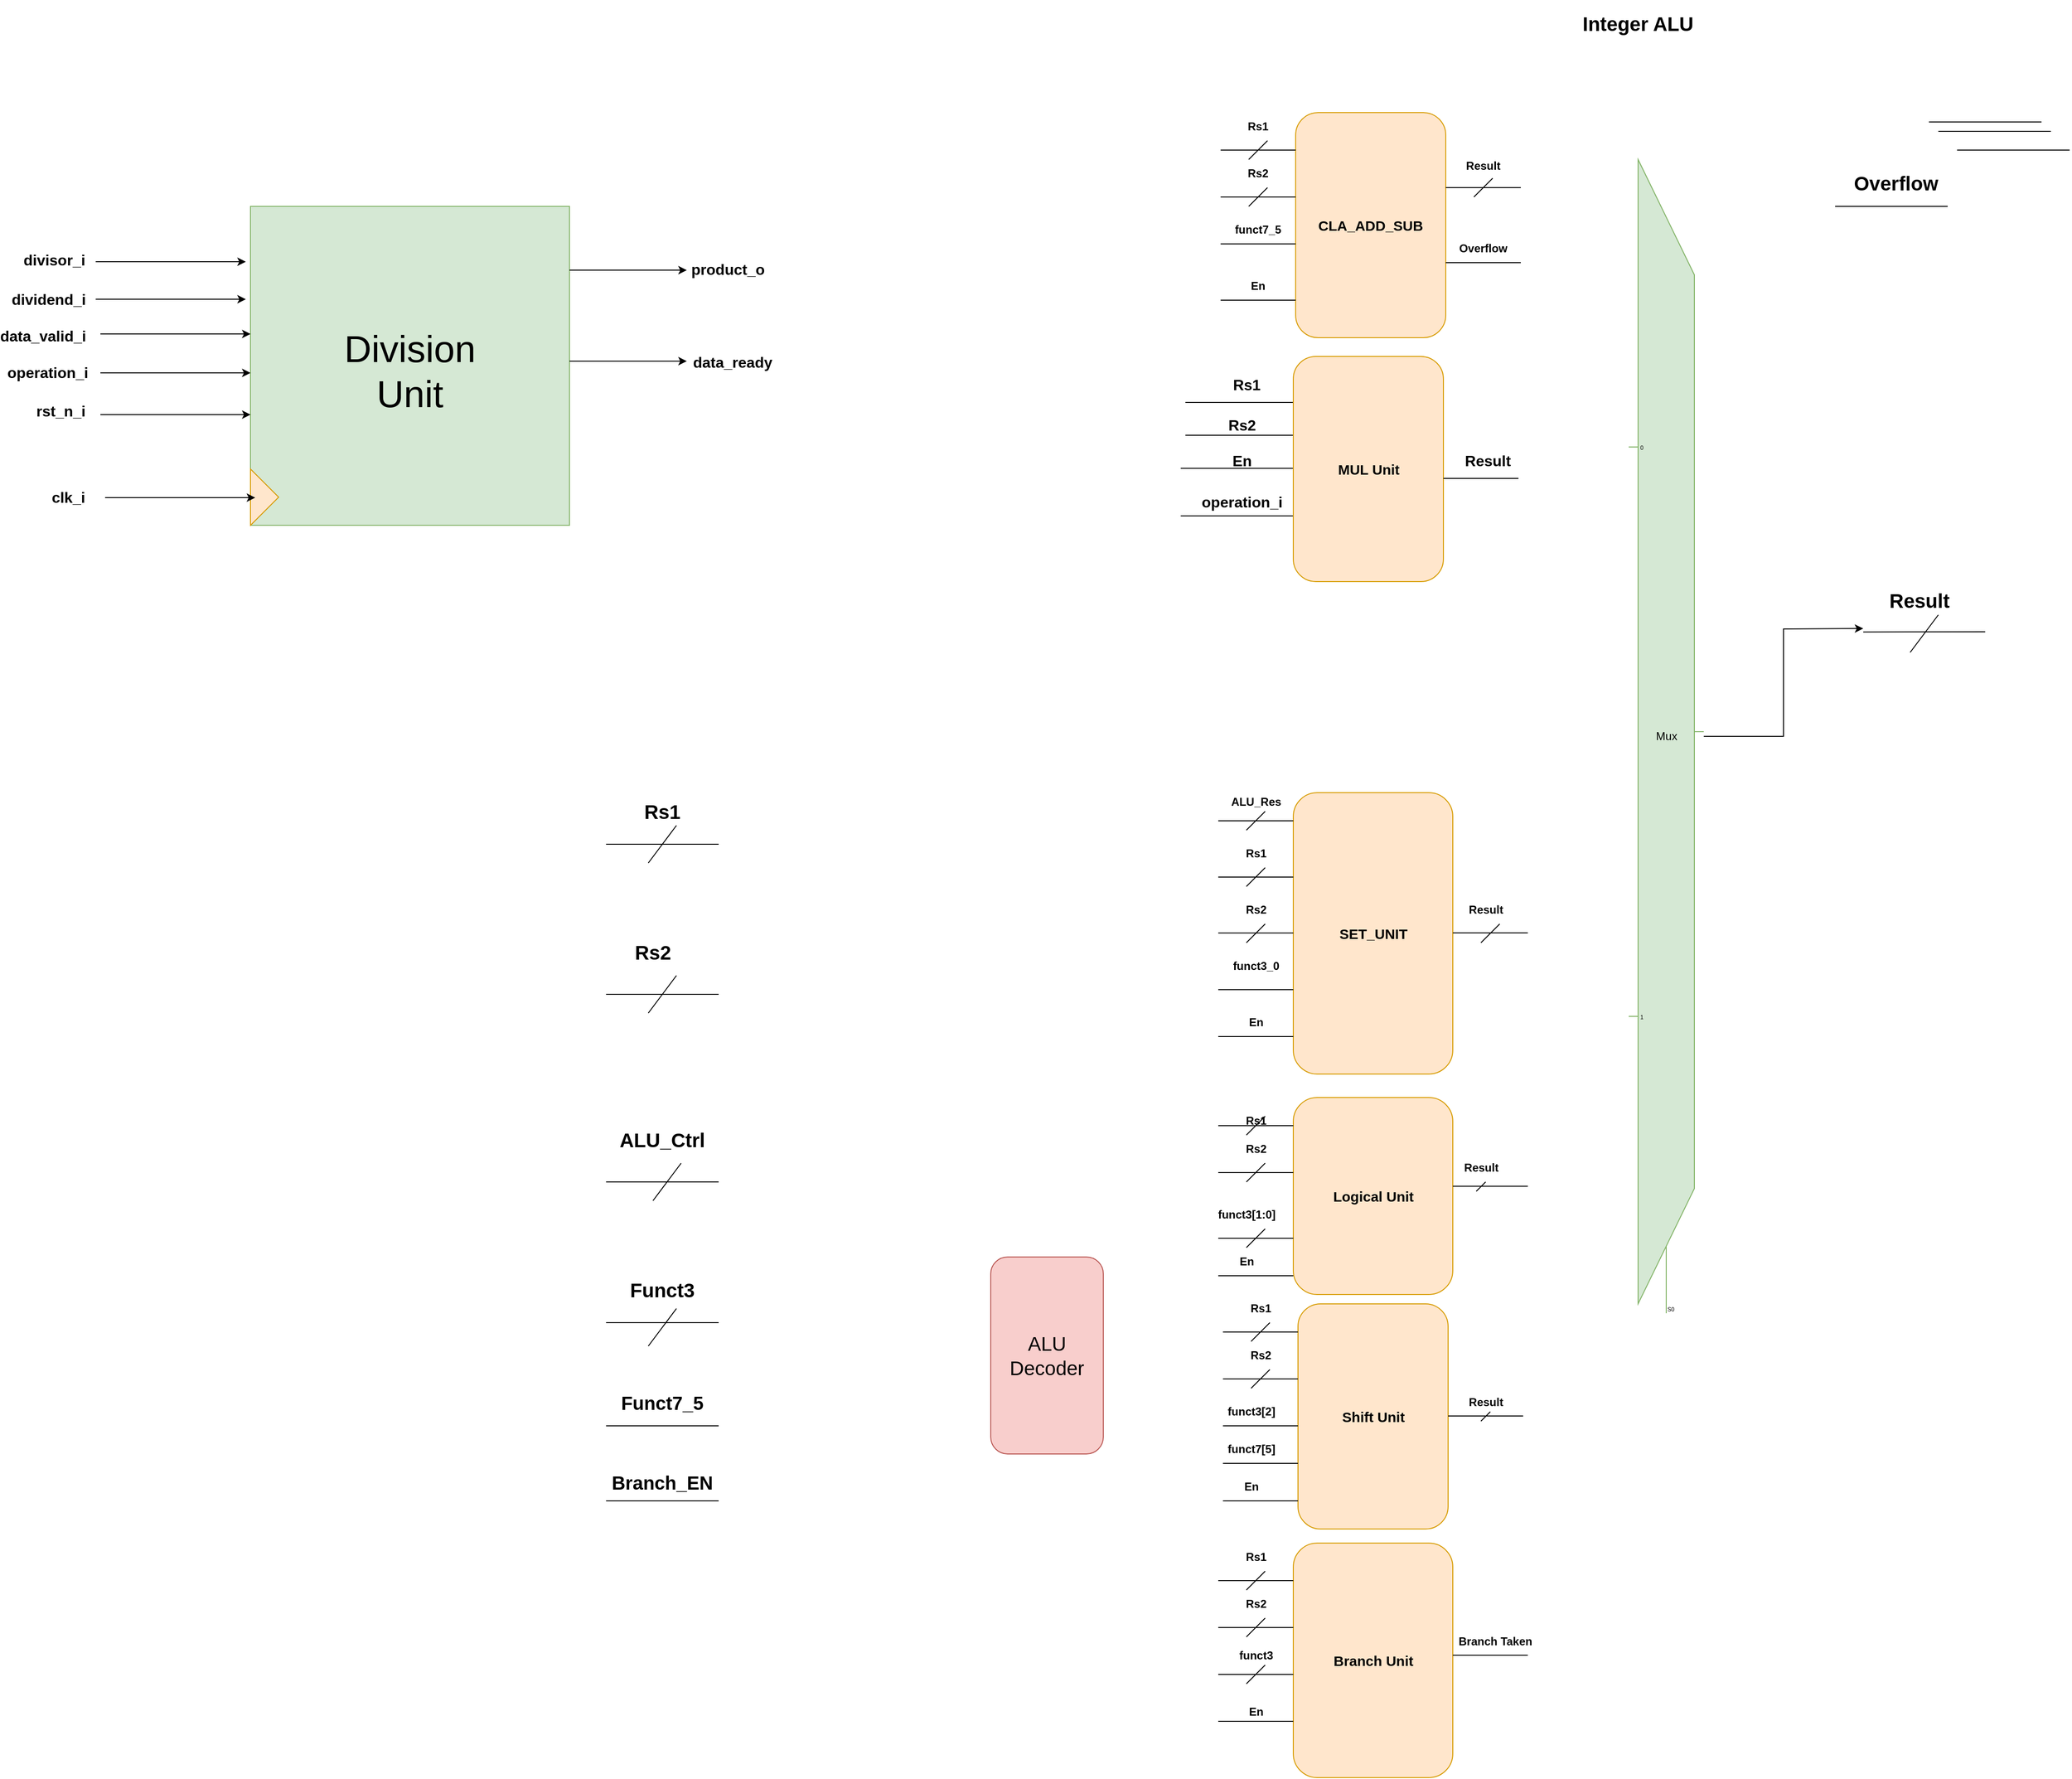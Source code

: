 <mxfile version="20.6.1" type="device"><diagram id="emkVuzyUsBDW3EePY3dW" name="Page-1"><mxGraphModel dx="3460" dy="2137" grid="1" gridSize="10" guides="1" tooltips="1" connect="1" arrows="1" fold="1" page="1" pageScale="1" pageWidth="850" pageHeight="1100" math="0" shadow="0"><root><mxCell id="0"/><mxCell id="1" parent="0"/><mxCell id="qkA22YQtlfcfYpzhyG0w-2" value="&lt;b&gt;&lt;font style=&quot;font-size: 21px;&quot;&gt;Integer ALU&lt;/font&gt;&lt;/b&gt;" style="text;html=1;strokeColor=none;fillColor=none;align=center;verticalAlign=middle;whiteSpace=wrap;rounded=0;" parent="1" vertex="1"><mxGeometry x="1950" y="80" width="140" height="50" as="geometry"/></mxCell><mxCell id="qkA22YQtlfcfYpzhyG0w-3" value="ALU Decoder" style="rounded=1;whiteSpace=wrap;html=1;fontSize=21;fillColor=#f8cecc;strokeColor=#b85450;" parent="1" vertex="1"><mxGeometry x="1330" y="1420" width="120" height="210" as="geometry"/></mxCell><mxCell id="qkA22YQtlfcfYpzhyG0w-5" value="" style="endArrow=none;html=1;rounded=0;fontSize=21;" parent="1" edge="1"><mxGeometry width="50" height="50" relative="1" as="geometry"><mxPoint x="920" y="980" as="sourcePoint"/><mxPoint x="1040" y="980" as="targetPoint"/></mxGeometry></mxCell><mxCell id="qkA22YQtlfcfYpzhyG0w-6" value="" style="endArrow=none;html=1;rounded=0;fontSize=21;" parent="1" edge="1"><mxGeometry width="50" height="50" relative="1" as="geometry"><mxPoint x="920" y="1140" as="sourcePoint"/><mxPoint x="1040" y="1140" as="targetPoint"/></mxGeometry></mxCell><mxCell id="qkA22YQtlfcfYpzhyG0w-7" value="" style="endArrow=none;html=1;rounded=0;fontSize=21;" parent="1" edge="1"><mxGeometry width="50" height="50" relative="1" as="geometry"><mxPoint x="920" y="1340" as="sourcePoint"/><mxPoint x="1040" y="1340" as="targetPoint"/></mxGeometry></mxCell><mxCell id="qkA22YQtlfcfYpzhyG0w-8" value="" style="endArrow=none;html=1;rounded=0;fontSize=21;" parent="1" edge="1"><mxGeometry width="50" height="50" relative="1" as="geometry"><mxPoint x="2260" y="753.73" as="sourcePoint"/><mxPoint x="2390" y="753.5" as="targetPoint"/></mxGeometry></mxCell><mxCell id="qkA22YQtlfcfYpzhyG0w-11" value="" style="endArrow=none;html=1;rounded=0;fontSize=21;" parent="1" edge="1"><mxGeometry width="50" height="50" relative="1" as="geometry"><mxPoint x="2230" y="300" as="sourcePoint"/><mxPoint x="2350" y="300" as="targetPoint"/></mxGeometry></mxCell><mxCell id="qkA22YQtlfcfYpzhyG0w-13" value="" style="endArrow=none;html=1;rounded=0;fontSize=21;" parent="1" edge="1"><mxGeometry width="50" height="50" relative="1" as="geometry"><mxPoint x="2310" y="775.5" as="sourcePoint"/><mxPoint x="2340" y="735.5" as="targetPoint"/></mxGeometry></mxCell><mxCell id="qkA22YQtlfcfYpzhyG0w-14" value="" style="endArrow=none;html=1;rounded=0;fontSize=21;" parent="1" edge="1"><mxGeometry width="50" height="50" relative="1" as="geometry"><mxPoint x="965" y="1000" as="sourcePoint"/><mxPoint x="995" y="960" as="targetPoint"/></mxGeometry></mxCell><mxCell id="qkA22YQtlfcfYpzhyG0w-15" value="" style="endArrow=none;html=1;rounded=0;fontSize=21;" parent="1" edge="1"><mxGeometry width="50" height="50" relative="1" as="geometry"><mxPoint x="965" y="1160" as="sourcePoint"/><mxPoint x="995" y="1120" as="targetPoint"/></mxGeometry></mxCell><mxCell id="qkA22YQtlfcfYpzhyG0w-16" value="" style="endArrow=none;html=1;rounded=0;fontSize=21;" parent="1" edge="1"><mxGeometry width="50" height="50" relative="1" as="geometry"><mxPoint x="970" y="1360" as="sourcePoint"/><mxPoint x="1000" y="1320" as="targetPoint"/></mxGeometry></mxCell><mxCell id="qkA22YQtlfcfYpzhyG0w-18" value="" style="endArrow=none;html=1;rounded=0;fontSize=21;" parent="1" edge="1"><mxGeometry width="50" height="50" relative="1" as="geometry"><mxPoint x="965" y="1515" as="sourcePoint"/><mxPoint x="995" y="1475" as="targetPoint"/></mxGeometry></mxCell><mxCell id="qkA22YQtlfcfYpzhyG0w-19" value="&lt;b&gt;Rs1&lt;span style=&quot;color: rgba(0, 0, 0, 0); font-family: monospace; font-size: 0px; text-align: start;&quot;&gt;%3CmxGraphModel%3E%3Croot%3E%3CmxCell%20id%3D%220%22%2F%3E%3CmxCell%20id%3D%221%22%20parent%3D%220%22%2F%3E%3CmxCell%20id%3D%222%22%20value%3D%22%22%20style%3D%22endArrow%3Dnone%3Bhtml%3D1%3Brounded%3D0%3BfontSize%3D21%3B%22%20edge%3D%221%22%20parent%3D%221%22%3E%3CmxGeometry%20width%3D%2250%22%20height%3D%2250%22%20relative%3D%221%22%20as%3D%22geometry%22%3E%3CmxPoint%20x%3D%222330%22%20y%3D%22680%22%20as%3D%22sourcePoint%22%2F%3E%3CmxPoint%20x%3D%222360%22%20y%3D%22640%22%20as%3D%22targetPoint%22%2F%3E%3C%2FmxGeometry%3E%3C%2FmxCell%3E%3C%2Froot%3E%3C%2FmxGraphModel%3E&lt;/span&gt;&lt;/b&gt;" style="text;html=1;strokeColor=none;fillColor=none;align=center;verticalAlign=middle;whiteSpace=wrap;rounded=0;fontSize=21;" parent="1" vertex="1"><mxGeometry x="950" y="930" width="60" height="30" as="geometry"/></mxCell><mxCell id="qkA22YQtlfcfYpzhyG0w-20" value="&lt;b&gt;Rs2&lt;span style=&quot;color: rgba(0, 0, 0, 0); font-family: monospace; font-size: 0px; text-align: start;&quot;&gt;%3CmxGraphModel%3E%3Croot%3E%3CmxCell%20id%3D%220%22%2F%3E%3CmxCell%20id%3D%221%22%20parent%3D%220%22%2F%3E%3CmxCell%20id%3D%222%22%20value%3D%22%22%20style%3D%22endArrow%3Dnone%3Bhtml%3D1%3Brounded%3D0%3BfontSize%3D21%3B%22%20edge%3D%221%22%20parent%3D%221%22%3E%3CmxGeometry%20width%3D%2250%22%20height%3D%2250%22%20relative%3D%221%22%20as%3D%22geometry%22%3E%3CmxPoint%20x%3D%222330%22%20y%3D%22680%22%20as%3D%22sourcePoint%22%2F%3E%3CmxPoint%20x%3D%222360%22%20y%3D%22640%22%20as%3D%22targetPoint%22%2F%3E%3C%2FmxGeometry%3E%3C%2FmxCell%3E%3C%2Froot%3E%3C%2FmxGraphModel%32&lt;/span&gt;&lt;/b&gt;" style="text;html=1;strokeColor=none;fillColor=none;align=center;verticalAlign=middle;whiteSpace=wrap;rounded=0;fontSize=21;" parent="1" vertex="1"><mxGeometry x="940" y="1080" width="60" height="30" as="geometry"/></mxCell><mxCell id="qkA22YQtlfcfYpzhyG0w-21" value="&lt;span style=&quot;font-size: 15px;&quot;&gt;&lt;b&gt;CLA_ADD_SUB&lt;/b&gt;&lt;/span&gt;" style="rounded=1;whiteSpace=wrap;html=1;fillColor=#ffe6cc;strokeColor=#d79b00;" parent="1" vertex="1"><mxGeometry x="1655" y="200" width="160" height="240" as="geometry"/></mxCell><mxCell id="qkA22YQtlfcfYpzhyG0w-22" value="" style="endArrow=none;html=1;rounded=0;fontSize=15;" parent="1" edge="1"><mxGeometry width="50" height="50" relative="1" as="geometry"><mxPoint x="1575" y="290" as="sourcePoint"/><mxPoint x="1655" y="290" as="targetPoint"/></mxGeometry></mxCell><mxCell id="qkA22YQtlfcfYpzhyG0w-23" value="" style="endArrow=none;html=1;rounded=0;fontSize=15;" parent="1" edge="1"><mxGeometry width="50" height="50" relative="1" as="geometry"><mxPoint x="1575" y="240" as="sourcePoint"/><mxPoint x="1655" y="240" as="targetPoint"/></mxGeometry></mxCell><mxCell id="qkA22YQtlfcfYpzhyG0w-24" value="" style="endArrow=none;html=1;rounded=0;fontSize=15;" parent="1" edge="1"><mxGeometry width="50" height="50" relative="1" as="geometry"><mxPoint x="1575" y="340" as="sourcePoint"/><mxPoint x="1655" y="340" as="targetPoint"/></mxGeometry></mxCell><mxCell id="qkA22YQtlfcfYpzhyG0w-25" value="" style="endArrow=none;html=1;rounded=0;fontSize=15;" parent="1" edge="1"><mxGeometry width="50" height="50" relative="1" as="geometry"><mxPoint x="1575" y="400" as="sourcePoint"/><mxPoint x="1655" y="400" as="targetPoint"/></mxGeometry></mxCell><mxCell id="qkA22YQtlfcfYpzhyG0w-26" value="" style="endArrow=none;html=1;rounded=0;fontSize=15;" parent="1" edge="1"><mxGeometry width="50" height="50" relative="1" as="geometry"><mxPoint x="1815" y="280" as="sourcePoint"/><mxPoint x="1895" y="280" as="targetPoint"/></mxGeometry></mxCell><mxCell id="qkA22YQtlfcfYpzhyG0w-27" value="" style="endArrow=none;html=1;rounded=0;fontSize=15;" parent="1" edge="1"><mxGeometry width="50" height="50" relative="1" as="geometry"><mxPoint x="1815" y="360" as="sourcePoint"/><mxPoint x="1895" y="360" as="targetPoint"/></mxGeometry></mxCell><mxCell id="qkA22YQtlfcfYpzhyG0w-28" value="&lt;font style=&quot;font-size: 12px;&quot;&gt;&lt;b&gt;Result&lt;/b&gt;&lt;/font&gt;" style="text;html=1;strokeColor=none;fillColor=none;align=center;verticalAlign=middle;whiteSpace=wrap;rounded=0;fontSize=15;" parent="1" vertex="1"><mxGeometry x="1825" y="240" width="60" height="30" as="geometry"/></mxCell><mxCell id="qkA22YQtlfcfYpzhyG0w-29" value="" style="endArrow=none;html=1;rounded=0;fontSize=12;" parent="1" edge="1"><mxGeometry width="50" height="50" relative="1" as="geometry"><mxPoint x="1845" y="290" as="sourcePoint"/><mxPoint x="1865" y="270" as="targetPoint"/></mxGeometry></mxCell><mxCell id="qkA22YQtlfcfYpzhyG0w-30" value="" style="endArrow=none;html=1;rounded=0;fontSize=12;" parent="1" edge="1"><mxGeometry width="50" height="50" relative="1" as="geometry"><mxPoint x="1605" y="250" as="sourcePoint"/><mxPoint x="1625" y="230" as="targetPoint"/></mxGeometry></mxCell><mxCell id="qkA22YQtlfcfYpzhyG0w-31" value="" style="endArrow=none;html=1;rounded=0;fontSize=12;" parent="1" edge="1"><mxGeometry width="50" height="50" relative="1" as="geometry"><mxPoint x="1605" y="300" as="sourcePoint"/><mxPoint x="1625" y="280" as="targetPoint"/></mxGeometry></mxCell><mxCell id="qkA22YQtlfcfYpzhyG0w-32" value="&lt;b&gt;Overflow&lt;/b&gt;" style="text;html=1;strokeColor=none;fillColor=none;align=center;verticalAlign=middle;whiteSpace=wrap;rounded=0;fontSize=12;" parent="1" vertex="1"><mxGeometry x="1825" y="330" width="60" height="30" as="geometry"/></mxCell><mxCell id="qkA22YQtlfcfYpzhyG0w-33" value="&lt;b&gt;Rs1&lt;/b&gt;" style="text;html=1;strokeColor=none;fillColor=none;align=center;verticalAlign=middle;whiteSpace=wrap;rounded=0;fontSize=12;" parent="1" vertex="1"><mxGeometry x="1585" y="200" width="60" height="30" as="geometry"/></mxCell><mxCell id="qkA22YQtlfcfYpzhyG0w-34" value="&lt;b&gt;Rs2&lt;/b&gt;" style="text;html=1;strokeColor=none;fillColor=none;align=center;verticalAlign=middle;whiteSpace=wrap;rounded=0;fontSize=12;" parent="1" vertex="1"><mxGeometry x="1585" y="250" width="60" height="30" as="geometry"/></mxCell><mxCell id="qkA22YQtlfcfYpzhyG0w-35" value="&lt;b&gt;En&lt;/b&gt;" style="text;html=1;strokeColor=none;fillColor=none;align=center;verticalAlign=middle;whiteSpace=wrap;rounded=0;fontSize=12;" parent="1" vertex="1"><mxGeometry x="1585" y="370" width="60" height="30" as="geometry"/></mxCell><mxCell id="qkA22YQtlfcfYpzhyG0w-36" value="&lt;b&gt;funct7_5&lt;/b&gt;" style="text;html=1;strokeColor=none;fillColor=none;align=center;verticalAlign=middle;whiteSpace=wrap;rounded=0;fontSize=12;" parent="1" vertex="1"><mxGeometry x="1585" y="310" width="60" height="30" as="geometry"/></mxCell><mxCell id="qkA22YQtlfcfYpzhyG0w-39" value="&lt;b&gt;ALU_Ctrl&lt;/b&gt;" style="text;html=1;strokeColor=none;fillColor=none;align=center;verticalAlign=middle;whiteSpace=wrap;rounded=0;fontSize=21;" parent="1" vertex="1"><mxGeometry x="950" y="1280" width="60" height="30" as="geometry"/></mxCell><mxCell id="qkA22YQtlfcfYpzhyG0w-42" value="&lt;b&gt;Result&lt;/b&gt;" style="text;html=1;strokeColor=none;fillColor=none;align=center;verticalAlign=middle;whiteSpace=wrap;rounded=0;fontSize=21;" parent="1" vertex="1"><mxGeometry x="2270" y="704.5" width="100" height="30" as="geometry"/></mxCell><mxCell id="qkA22YQtlfcfYpzhyG0w-62" value="" style="rounded=1;whiteSpace=wrap;html=1;fillColor=#ffe6cc;strokeColor=#d79b00;" parent="1" vertex="1"><mxGeometry x="1657.5" y="1470" width="160" height="240" as="geometry"/></mxCell><mxCell id="qkA22YQtlfcfYpzhyG0w-63" value="&lt;b style=&quot;font-size: 15px;&quot;&gt;Shift Unit&lt;/b&gt;" style="text;html=1;strokeColor=none;fillColor=none;align=center;verticalAlign=middle;whiteSpace=wrap;rounded=0;fontSize=15;" parent="1" vertex="1"><mxGeometry x="1692.5" y="1575" width="90" height="30" as="geometry"/></mxCell><mxCell id="qkA22YQtlfcfYpzhyG0w-64" value="" style="endArrow=none;html=1;rounded=0;" parent="1" edge="1"><mxGeometry width="50" height="50" relative="1" as="geometry"><mxPoint x="1577.5" y="1500" as="sourcePoint"/><mxPoint x="1657.5" y="1500" as="targetPoint"/></mxGeometry></mxCell><mxCell id="qkA22YQtlfcfYpzhyG0w-65" value="" style="endArrow=none;html=1;rounded=0;" parent="1" edge="1"><mxGeometry width="50" height="50" relative="1" as="geometry"><mxPoint x="1817.5" y="1589.5" as="sourcePoint"/><mxPoint x="1897.5" y="1589.5" as="targetPoint"/></mxGeometry></mxCell><mxCell id="qkA22YQtlfcfYpzhyG0w-66" value="" style="endArrow=none;html=1;rounded=0;" parent="1" edge="1"><mxGeometry width="50" height="50" relative="1" as="geometry"><mxPoint x="1577.5" y="1550" as="sourcePoint"/><mxPoint x="1657.5" y="1550" as="targetPoint"/></mxGeometry></mxCell><mxCell id="qkA22YQtlfcfYpzhyG0w-67" value="&lt;b&gt;Rs1&lt;/b&gt;" style="text;html=1;strokeColor=none;fillColor=none;align=center;verticalAlign=middle;whiteSpace=wrap;rounded=0;" parent="1" vertex="1"><mxGeometry x="1587.5" y="1460" width="60" height="30" as="geometry"/></mxCell><mxCell id="qkA22YQtlfcfYpzhyG0w-68" value="" style="endArrow=none;html=1;rounded=0;" parent="1" edge="1"><mxGeometry width="50" height="50" relative="1" as="geometry"><mxPoint x="1577.5" y="1600" as="sourcePoint"/><mxPoint x="1657.5" y="1600" as="targetPoint"/></mxGeometry></mxCell><mxCell id="qkA22YQtlfcfYpzhyG0w-69" value="&lt;b&gt;Rs2&lt;/b&gt;" style="text;html=1;strokeColor=none;fillColor=none;align=center;verticalAlign=middle;whiteSpace=wrap;rounded=0;" parent="1" vertex="1"><mxGeometry x="1587.5" y="1510" width="60" height="30" as="geometry"/></mxCell><mxCell id="qkA22YQtlfcfYpzhyG0w-70" value="&lt;b&gt;funct3[2]&lt;/b&gt;" style="text;html=1;strokeColor=none;fillColor=none;align=center;verticalAlign=middle;whiteSpace=wrap;rounded=0;" parent="1" vertex="1"><mxGeometry x="1577.5" y="1570" width="60" height="30" as="geometry"/></mxCell><mxCell id="qkA22YQtlfcfYpzhyG0w-71" value="&lt;b&gt;Result&lt;/b&gt;" style="text;html=1;strokeColor=none;fillColor=none;align=center;verticalAlign=middle;whiteSpace=wrap;rounded=0;" parent="1" vertex="1"><mxGeometry x="1827.5" y="1560" width="60" height="30" as="geometry"/></mxCell><mxCell id="qkA22YQtlfcfYpzhyG0w-72" value="" style="endArrow=none;html=1;rounded=0;fontSize=15;" parent="1" edge="1"><mxGeometry width="50" height="50" relative="1" as="geometry"><mxPoint x="1852.5" y="1595" as="sourcePoint"/><mxPoint x="1862.5" y="1585" as="targetPoint"/></mxGeometry></mxCell><mxCell id="qkA22YQtlfcfYpzhyG0w-73" value="" style="endArrow=none;html=1;rounded=0;fontSize=15;" parent="1" edge="1"><mxGeometry width="50" height="50" relative="1" as="geometry"><mxPoint x="1607.5" y="1510" as="sourcePoint"/><mxPoint x="1627.5" y="1490" as="targetPoint"/></mxGeometry></mxCell><mxCell id="qkA22YQtlfcfYpzhyG0w-74" value="" style="endArrow=none;html=1;rounded=0;fontSize=15;" parent="1" edge="1"><mxGeometry width="50" height="50" relative="1" as="geometry"><mxPoint x="1607.5" y="1560" as="sourcePoint"/><mxPoint x="1627.5" y="1540" as="targetPoint"/></mxGeometry></mxCell><mxCell id="qkA22YQtlfcfYpzhyG0w-75" value="" style="endArrow=none;html=1;rounded=0;" parent="1" edge="1"><mxGeometry width="50" height="50" relative="1" as="geometry"><mxPoint x="1577.5" y="1640" as="sourcePoint"/><mxPoint x="1657.5" y="1640" as="targetPoint"/></mxGeometry></mxCell><mxCell id="qkA22YQtlfcfYpzhyG0w-76" value="&lt;b&gt;funct7[5]&lt;/b&gt;" style="text;html=1;strokeColor=none;fillColor=none;align=center;verticalAlign=middle;whiteSpace=wrap;rounded=0;" parent="1" vertex="1"><mxGeometry x="1577.5" y="1610" width="60" height="30" as="geometry"/></mxCell><mxCell id="qkA22YQtlfcfYpzhyG0w-77" value="" style="endArrow=none;html=1;rounded=0;" parent="1" edge="1"><mxGeometry width="50" height="50" relative="1" as="geometry"><mxPoint x="1577.5" y="1680" as="sourcePoint"/><mxPoint x="1657.5" y="1680" as="targetPoint"/></mxGeometry></mxCell><mxCell id="qkA22YQtlfcfYpzhyG0w-78" value="&lt;b&gt;En&lt;/b&gt;" style="text;html=1;strokeColor=none;fillColor=none;align=center;verticalAlign=middle;whiteSpace=wrap;rounded=0;" parent="1" vertex="1"><mxGeometry x="1577.5" y="1650" width="60" height="30" as="geometry"/></mxCell><mxCell id="qkA22YQtlfcfYpzhyG0w-79" value="" style="rounded=1;whiteSpace=wrap;html=1;fillColor=#ffe6cc;strokeColor=#d79b00;" parent="1" vertex="1"><mxGeometry x="1652.5" y="1250" width="170" height="210" as="geometry"/></mxCell><mxCell id="qkA22YQtlfcfYpzhyG0w-80" value="&lt;b style=&quot;font-size: 15px;&quot;&gt;Logical Unit&lt;/b&gt;" style="text;html=1;strokeColor=none;fillColor=none;align=center;verticalAlign=middle;whiteSpace=wrap;rounded=0;fontSize=15;" parent="1" vertex="1"><mxGeometry x="1692.5" y="1340" width="90" height="30" as="geometry"/></mxCell><mxCell id="qkA22YQtlfcfYpzhyG0w-81" value="" style="endArrow=none;html=1;rounded=0;" parent="1" edge="1"><mxGeometry width="50" height="50" relative="1" as="geometry"><mxPoint x="1572.5" y="1280" as="sourcePoint"/><mxPoint x="1652.5" y="1280" as="targetPoint"/></mxGeometry></mxCell><mxCell id="qkA22YQtlfcfYpzhyG0w-82" value="" style="endArrow=none;html=1;rounded=0;" parent="1" edge="1"><mxGeometry width="50" height="50" relative="1" as="geometry"><mxPoint x="1822.5" y="1344.58" as="sourcePoint"/><mxPoint x="1902.5" y="1344.58" as="targetPoint"/></mxGeometry></mxCell><mxCell id="qkA22YQtlfcfYpzhyG0w-83" value="" style="endArrow=none;html=1;rounded=0;" parent="1" edge="1"><mxGeometry width="50" height="50" relative="1" as="geometry"><mxPoint x="1572.5" y="1330" as="sourcePoint"/><mxPoint x="1652.5" y="1330" as="targetPoint"/></mxGeometry></mxCell><mxCell id="qkA22YQtlfcfYpzhyG0w-84" value="&lt;b&gt;Rs1&lt;/b&gt;" style="text;html=1;strokeColor=none;fillColor=none;align=center;verticalAlign=middle;whiteSpace=wrap;rounded=0;" parent="1" vertex="1"><mxGeometry x="1582.5" y="1260" width="60" height="30" as="geometry"/></mxCell><mxCell id="qkA22YQtlfcfYpzhyG0w-85" value="" style="endArrow=none;html=1;rounded=0;" parent="1" edge="1"><mxGeometry width="50" height="50" relative="1" as="geometry"><mxPoint x="1572.5" y="1400" as="sourcePoint"/><mxPoint x="1652.5" y="1400" as="targetPoint"/></mxGeometry></mxCell><mxCell id="qkA22YQtlfcfYpzhyG0w-86" value="&lt;b&gt;Rs2&lt;/b&gt;" style="text;html=1;strokeColor=none;fillColor=none;align=center;verticalAlign=middle;whiteSpace=wrap;rounded=0;" parent="1" vertex="1"><mxGeometry x="1582.5" y="1290" width="60" height="30" as="geometry"/></mxCell><mxCell id="qkA22YQtlfcfYpzhyG0w-87" value="&lt;b&gt;funct3[1:0]&lt;/b&gt;" style="text;html=1;strokeColor=none;fillColor=none;align=center;verticalAlign=middle;whiteSpace=wrap;rounded=0;" parent="1" vertex="1"><mxGeometry x="1572.5" y="1360" width="60" height="30" as="geometry"/></mxCell><mxCell id="qkA22YQtlfcfYpzhyG0w-88" value="&lt;b&gt;Result&lt;/b&gt;" style="text;html=1;strokeColor=none;fillColor=none;align=center;verticalAlign=middle;whiteSpace=wrap;rounded=0;" parent="1" vertex="1"><mxGeometry x="1822.5" y="1310" width="60" height="30" as="geometry"/></mxCell><mxCell id="qkA22YQtlfcfYpzhyG0w-89" value="" style="endArrow=none;html=1;rounded=0;fontSize=15;" parent="1" edge="1"><mxGeometry width="50" height="50" relative="1" as="geometry"><mxPoint x="1847.5" y="1350" as="sourcePoint"/><mxPoint x="1857.5" y="1340" as="targetPoint"/></mxGeometry></mxCell><mxCell id="qkA22YQtlfcfYpzhyG0w-90" value="" style="endArrow=none;html=1;rounded=0;fontSize=15;" parent="1" edge="1"><mxGeometry width="50" height="50" relative="1" as="geometry"><mxPoint x="1602.5" y="1290" as="sourcePoint"/><mxPoint x="1622.5" y="1270" as="targetPoint"/></mxGeometry></mxCell><mxCell id="qkA22YQtlfcfYpzhyG0w-91" value="" style="endArrow=none;html=1;rounded=0;fontSize=15;" parent="1" edge="1"><mxGeometry width="50" height="50" relative="1" as="geometry"><mxPoint x="1602.5" y="1410" as="sourcePoint"/><mxPoint x="1622.5" y="1390" as="targetPoint"/></mxGeometry></mxCell><mxCell id="qkA22YQtlfcfYpzhyG0w-92" value="" style="endArrow=none;html=1;rounded=0;fontSize=15;" parent="1" edge="1"><mxGeometry width="50" height="50" relative="1" as="geometry"><mxPoint x="1602.5" y="1340" as="sourcePoint"/><mxPoint x="1622.5" y="1320" as="targetPoint"/></mxGeometry></mxCell><mxCell id="qkA22YQtlfcfYpzhyG0w-93" value="" style="endArrow=none;html=1;rounded=0;" parent="1" edge="1"><mxGeometry width="50" height="50" relative="1" as="geometry"><mxPoint x="1572.5" y="1440" as="sourcePoint"/><mxPoint x="1652.5" y="1440" as="targetPoint"/></mxGeometry></mxCell><mxCell id="qkA22YQtlfcfYpzhyG0w-94" value="&lt;b&gt;En&lt;/b&gt;" style="text;html=1;strokeColor=none;fillColor=none;align=center;verticalAlign=middle;whiteSpace=wrap;rounded=0;" parent="1" vertex="1"><mxGeometry x="1572.5" y="1410" width="60" height="30" as="geometry"/></mxCell><mxCell id="qkA22YQtlfcfYpzhyG0w-125" value="&lt;b&gt;&lt;font style=&quot;font-size: 15px;&quot;&gt;SET_UNIT&lt;/font&gt;&lt;/b&gt;" style="rounded=1;whiteSpace=wrap;html=1;fillColor=#ffe6cc;strokeColor=#d79b00;" parent="1" vertex="1"><mxGeometry x="1652.5" y="925" width="170" height="300" as="geometry"/></mxCell><mxCell id="qkA22YQtlfcfYpzhyG0w-126" value="" style="endArrow=none;html=1;rounded=0;fontSize=15;" parent="1" edge="1"><mxGeometry width="50" height="50" relative="1" as="geometry"><mxPoint x="1572.5" y="1185.0" as="sourcePoint"/><mxPoint x="1652.5" y="1185.0" as="targetPoint"/></mxGeometry></mxCell><mxCell id="qkA22YQtlfcfYpzhyG0w-127" value="" style="endArrow=none;html=1;rounded=0;fontSize=15;" parent="1" edge="1"><mxGeometry width="50" height="50" relative="1" as="geometry"><mxPoint x="1572.5" y="1135" as="sourcePoint"/><mxPoint x="1652.5" y="1135" as="targetPoint"/></mxGeometry></mxCell><mxCell id="qkA22YQtlfcfYpzhyG0w-128" value="" style="endArrow=none;html=1;rounded=0;fontSize=15;" parent="1" edge="1"><mxGeometry width="50" height="50" relative="1" as="geometry"><mxPoint x="1572.5" y="955" as="sourcePoint"/><mxPoint x="1652.5" y="955" as="targetPoint"/></mxGeometry></mxCell><mxCell id="qkA22YQtlfcfYpzhyG0w-129" value="" style="endArrow=none;html=1;rounded=0;fontSize=15;" parent="1" edge="1"><mxGeometry width="50" height="50" relative="1" as="geometry"><mxPoint x="1822.5" y="1074.5" as="sourcePoint"/><mxPoint x="1902.5" y="1074.5" as="targetPoint"/><Array as="points"><mxPoint x="1822.5" y="1074.5"/></Array></mxGeometry></mxCell><mxCell id="qkA22YQtlfcfYpzhyG0w-130" value="&lt;b&gt;En&lt;/b&gt;" style="text;html=1;strokeColor=none;fillColor=none;align=center;verticalAlign=middle;whiteSpace=wrap;rounded=0;fontSize=12;" parent="1" vertex="1"><mxGeometry x="1582.5" y="1155" width="60" height="30" as="geometry"/></mxCell><mxCell id="qkA22YQtlfcfYpzhyG0w-131" value="" style="endArrow=none;html=1;rounded=0;fontSize=12;" parent="1" edge="1"><mxGeometry width="50" height="50" relative="1" as="geometry"><mxPoint x="1602.5" y="965" as="sourcePoint"/><mxPoint x="1622.5" y="945" as="targetPoint"/></mxGeometry></mxCell><mxCell id="qkA22YQtlfcfYpzhyG0w-132" value="&lt;b&gt;Result&lt;/b&gt;" style="text;html=1;strokeColor=none;fillColor=none;align=center;verticalAlign=middle;whiteSpace=wrap;rounded=0;" parent="1" vertex="1"><mxGeometry x="1812.5" y="1035" width="90" height="30" as="geometry"/></mxCell><mxCell id="qkA22YQtlfcfYpzhyG0w-133" value="&lt;b&gt;ALU_Res&lt;/b&gt;" style="text;html=1;strokeColor=none;fillColor=none;align=center;verticalAlign=middle;whiteSpace=wrap;rounded=0;" parent="1" vertex="1"><mxGeometry x="1582.5" y="920" width="60" height="30" as="geometry"/></mxCell><mxCell id="qkA22YQtlfcfYpzhyG0w-134" value="&lt;b&gt;funct3_0&lt;/b&gt;" style="text;html=1;strokeColor=none;fillColor=none;align=center;verticalAlign=middle;whiteSpace=wrap;rounded=0;" parent="1" vertex="1"><mxGeometry x="1582.5" y="1095" width="60" height="30" as="geometry"/></mxCell><mxCell id="qkA22YQtlfcfYpzhyG0w-135" value="" style="endArrow=none;html=1;rounded=0;" parent="1" edge="1"><mxGeometry width="50" height="50" relative="1" as="geometry"><mxPoint x="1572.5" y="1015" as="sourcePoint"/><mxPoint x="1652.5" y="1015" as="targetPoint"/></mxGeometry></mxCell><mxCell id="qkA22YQtlfcfYpzhyG0w-136" value="" style="endArrow=none;html=1;rounded=0;" parent="1" edge="1"><mxGeometry width="50" height="50" relative="1" as="geometry"><mxPoint x="1572.5" y="1074.66" as="sourcePoint"/><mxPoint x="1652.5" y="1074.66" as="targetPoint"/></mxGeometry></mxCell><mxCell id="qkA22YQtlfcfYpzhyG0w-137" value="&lt;b&gt;Rs1&lt;/b&gt;" style="text;html=1;strokeColor=none;fillColor=none;align=center;verticalAlign=middle;whiteSpace=wrap;rounded=0;" parent="1" vertex="1"><mxGeometry x="1582.5" y="975" width="60" height="30" as="geometry"/></mxCell><mxCell id="qkA22YQtlfcfYpzhyG0w-138" value="&lt;b&gt;Rs2&lt;/b&gt;" style="text;html=1;strokeColor=none;fillColor=none;align=center;verticalAlign=middle;whiteSpace=wrap;rounded=0;" parent="1" vertex="1"><mxGeometry x="1582.5" y="1035" width="60" height="30" as="geometry"/></mxCell><mxCell id="qkA22YQtlfcfYpzhyG0w-139" value="" style="endArrow=none;html=1;rounded=0;" parent="1" edge="1"><mxGeometry width="50" height="50" relative="1" as="geometry"><mxPoint x="1602.5" y="1085" as="sourcePoint"/><mxPoint x="1622.5" y="1065" as="targetPoint"/></mxGeometry></mxCell><mxCell id="qkA22YQtlfcfYpzhyG0w-140" value="" style="endArrow=none;html=1;rounded=0;" parent="1" edge="1"><mxGeometry width="50" height="50" relative="1" as="geometry"><mxPoint x="1602.5" y="1025" as="sourcePoint"/><mxPoint x="1622.5" y="1005" as="targetPoint"/></mxGeometry></mxCell><mxCell id="qkA22YQtlfcfYpzhyG0w-141" value="" style="endArrow=none;html=1;rounded=0;fontSize=12;" parent="1" edge="1"><mxGeometry width="50" height="50" relative="1" as="geometry"><mxPoint x="1852.5" y="1085" as="sourcePoint"/><mxPoint x="1872.5" y="1065" as="targetPoint"/></mxGeometry></mxCell><mxCell id="qkA22YQtlfcfYpzhyG0w-148" value="&lt;b&gt;Overflow&lt;/b&gt;" style="text;html=1;strokeColor=none;fillColor=none;align=center;verticalAlign=middle;whiteSpace=wrap;rounded=0;labelBackgroundColor=#ffffff;fontSize=21;" parent="1" vertex="1"><mxGeometry x="2250" y="260" width="90" height="30" as="geometry"/></mxCell><mxCell id="qkA22YQtlfcfYpzhyG0w-153" value="" style="endArrow=none;html=1;rounded=0;fontSize=21;" parent="1" edge="1"><mxGeometry width="50" height="50" relative="1" as="geometry"><mxPoint x="920" y="1490" as="sourcePoint"/><mxPoint x="1040" y="1490" as="targetPoint"/></mxGeometry></mxCell><mxCell id="qkA22YQtlfcfYpzhyG0w-155" value="&lt;b&gt;Funct3&lt;/b&gt;" style="text;html=1;strokeColor=none;fillColor=none;align=center;verticalAlign=middle;whiteSpace=wrap;rounded=0;labelBackgroundColor=#ffffff;fontSize=21;" parent="1" vertex="1"><mxGeometry x="950" y="1440" width="60" height="30" as="geometry"/></mxCell><mxCell id="qkA22YQtlfcfYpzhyG0w-156" value="" style="endArrow=none;html=1;rounded=0;fontSize=21;" parent="1" edge="1"><mxGeometry width="50" height="50" relative="1" as="geometry"><mxPoint x="920" y="1600" as="sourcePoint"/><mxPoint x="1040" y="1600" as="targetPoint"/></mxGeometry></mxCell><mxCell id="qkA22YQtlfcfYpzhyG0w-157" value="&lt;b&gt;&lt;font style=&quot;font-size: 20px;&quot;&gt;Funct7_5&lt;/font&gt;&lt;/b&gt;" style="text;html=1;strokeColor=none;fillColor=none;align=center;verticalAlign=middle;whiteSpace=wrap;rounded=0;labelBackgroundColor=#ffffff;fontSize=21;" parent="1" vertex="1"><mxGeometry x="950" y="1560" width="60" height="30" as="geometry"/></mxCell><mxCell id="qkA22YQtlfcfYpzhyG0w-160" value="" style="endArrow=none;html=1;rounded=0;fontSize=21;" parent="1" edge="1"><mxGeometry width="50" height="50" relative="1" as="geometry"><mxPoint x="2330" y="210" as="sourcePoint"/><mxPoint x="2450" y="210" as="targetPoint"/></mxGeometry></mxCell><mxCell id="qkA22YQtlfcfYpzhyG0w-161" value="" style="endArrow=none;html=1;rounded=0;fontSize=21;" parent="1" edge="1"><mxGeometry width="50" height="50" relative="1" as="geometry"><mxPoint x="2340" y="220" as="sourcePoint"/><mxPoint x="2460" y="220" as="targetPoint"/></mxGeometry></mxCell><mxCell id="qkA22YQtlfcfYpzhyG0w-163" value="" style="endArrow=none;html=1;rounded=0;fontSize=21;" parent="1" edge="1"><mxGeometry width="50" height="50" relative="1" as="geometry"><mxPoint x="2360" y="240" as="sourcePoint"/><mxPoint x="2480" y="240" as="targetPoint"/></mxGeometry></mxCell><mxCell id="hEYyg3UWQgPzV-hNNBuk-13" style="edgeStyle=orthogonalEdgeStyle;rounded=0;orthogonalLoop=1;jettySize=auto;html=1;exitX=0.5;exitY=1;exitDx=0;exitDy=0;fontSize=16;" parent="1" edge="1"><mxGeometry relative="1" as="geometry"><mxPoint x="1396" y="500" as="sourcePoint"/><mxPoint x="1396" y="500" as="targetPoint"/></mxGeometry></mxCell><mxCell id="hEYyg3UWQgPzV-hNNBuk-49" value="" style="endArrow=none;html=1;rounded=0;fontSize=21;" parent="1" edge="1"><mxGeometry width="50" height="50" relative="1" as="geometry"><mxPoint x="1537.5" y="544" as="sourcePoint"/><mxPoint x="1657.5" y="544" as="targetPoint"/></mxGeometry></mxCell><mxCell id="hEYyg3UWQgPzV-hNNBuk-50" value="" style="endArrow=none;html=1;rounded=0;fontSize=21;" parent="1" edge="1"><mxGeometry width="50" height="50" relative="1" as="geometry"><mxPoint x="1537.5" y="509" as="sourcePoint"/><mxPoint x="1657.5" y="509" as="targetPoint"/></mxGeometry></mxCell><mxCell id="hEYyg3UWQgPzV-hNNBuk-52" value="" style="endArrow=none;html=1;rounded=0;fontSize=21;" parent="1" edge="1"><mxGeometry width="50" height="50" relative="1" as="geometry"><mxPoint x="1532.5" y="579.29" as="sourcePoint"/><mxPoint x="1652.5" y="579.29" as="targetPoint"/></mxGeometry></mxCell><mxCell id="hEYyg3UWQgPzV-hNNBuk-53" value="" style="endArrow=none;html=1;rounded=0;fontSize=21;" parent="1" edge="1"><mxGeometry width="50" height="50" relative="1" as="geometry"><mxPoint x="1532.5" y="630" as="sourcePoint"/><mxPoint x="1652.5" y="630" as="targetPoint"/></mxGeometry></mxCell><mxCell id="hEYyg3UWQgPzV-hNNBuk-54" value="&lt;b style=&quot;&quot;&gt;&lt;font style=&quot;font-size: 16px;&quot;&gt;Rs2&lt;/font&gt;&lt;/b&gt;" style="text;html=1;strokeColor=none;fillColor=none;align=center;verticalAlign=middle;whiteSpace=wrap;rounded=0;fontSize=40;" parent="1" vertex="1"><mxGeometry x="1567.5" y="514" width="60" height="20" as="geometry"/></mxCell><mxCell id="hEYyg3UWQgPzV-hNNBuk-55" value="&lt;b style=&quot;&quot;&gt;&lt;font style=&quot;font-size: 16px;&quot;&gt;Rs1&lt;/font&gt;&lt;/b&gt;" style="text;html=1;strokeColor=none;fillColor=none;align=center;verticalAlign=middle;whiteSpace=wrap;rounded=0;fontSize=40;" parent="1" vertex="1"><mxGeometry x="1572.5" y="471" width="60" height="20" as="geometry"/></mxCell><mxCell id="hEYyg3UWQgPzV-hNNBuk-56" value="&lt;b style=&quot;&quot;&gt;&lt;font style=&quot;font-size: 16px;&quot;&gt;En&lt;/font&gt;&lt;/b&gt;" style="text;html=1;strokeColor=none;fillColor=none;align=center;verticalAlign=middle;whiteSpace=wrap;rounded=0;fontSize=40;" parent="1" vertex="1"><mxGeometry x="1567.5" y="541" width="60" height="41" as="geometry"/></mxCell><mxCell id="hEYyg3UWQgPzV-hNNBuk-57" value="&lt;b style=&quot;&quot;&gt;&lt;font style=&quot;font-size: 16px;&quot;&gt;operation_i&lt;/font&gt;&lt;/b&gt;" style="text;html=1;strokeColor=none;fillColor=none;align=center;verticalAlign=middle;whiteSpace=wrap;rounded=0;fontSize=40;" parent="1" vertex="1"><mxGeometry x="1567.5" y="590" width="60" height="32" as="geometry"/></mxCell><mxCell id="hEYyg3UWQgPzV-hNNBuk-59" value="&lt;span style=&quot;font-size: 16px;&quot;&gt;&lt;b&gt;Result&lt;/b&gt;&lt;/span&gt;" style="text;html=1;strokeColor=none;fillColor=none;align=center;verticalAlign=middle;whiteSpace=wrap;rounded=0;fontSize=40;" parent="1" vertex="1"><mxGeometry x="1830" y="546.5" width="60" height="30" as="geometry"/></mxCell><mxCell id="hEYyg3UWQgPzV-hNNBuk-61" value="&lt;span style=&quot;font-size: 15px;&quot;&gt;&lt;b&gt;MUL Unit&lt;/b&gt;&lt;/span&gt;" style="rounded=1;whiteSpace=wrap;html=1;fillColor=#ffe6cc;strokeColor=#d79b00;" parent="1" vertex="1"><mxGeometry x="1652.5" y="460" width="160" height="240" as="geometry"/></mxCell><mxCell id="hEYyg3UWQgPzV-hNNBuk-64" value="" style="endArrow=none;html=1;rounded=0;fontSize=15;" parent="1" edge="1"><mxGeometry width="50" height="50" relative="1" as="geometry"><mxPoint x="1812.5" y="590.0" as="sourcePoint"/><mxPoint x="1892.5" y="590.0" as="targetPoint"/></mxGeometry></mxCell><mxCell id="5z0UBJw20lTYtpo113on-2" style="edgeStyle=orthogonalEdgeStyle;rounded=0;orthogonalLoop=1;jettySize=auto;html=1;" parent="1" source="5z0UBJw20lTYtpo113on-1" edge="1"><mxGeometry relative="1" as="geometry"><mxPoint x="2260" y="750" as="targetPoint"/></mxGeometry></mxCell><mxCell id="5z0UBJw20lTYtpo113on-1" value="Mux" style="shadow=0;dashed=0;align=center;html=1;strokeWidth=1;shape=mxgraph.electrical.abstract.mux2;fillColor=#d5e8d4;strokeColor=#82b366;" parent="1" vertex="1"><mxGeometry x="2010" y="250" width="80" height="1230" as="geometry"/></mxCell><mxCell id="JZgntOIQzknHmrQIy_16-15" value="&lt;b&gt;&lt;font style=&quot;font-size: 15px;&quot;&gt;Branch Unit&lt;/font&gt;&lt;/b&gt;" style="rounded=1;whiteSpace=wrap;html=1;fillColor=#ffe6cc;strokeColor=#d79b00;" parent="1" vertex="1"><mxGeometry x="1652.5" y="1725" width="170" height="250" as="geometry"/></mxCell><mxCell id="JZgntOIQzknHmrQIy_16-16" value="" style="endArrow=none;html=1;rounded=0;fontSize=15;" parent="1" edge="1"><mxGeometry width="50" height="50" relative="1" as="geometry"><mxPoint x="1572.5" y="1915" as="sourcePoint"/><mxPoint x="1652.5" y="1915" as="targetPoint"/></mxGeometry></mxCell><mxCell id="JZgntOIQzknHmrQIy_16-17" value="" style="endArrow=none;html=1;rounded=0;fontSize=15;" parent="1" edge="1"><mxGeometry width="50" height="50" relative="1" as="geometry"><mxPoint x="1572.5" y="1865" as="sourcePoint"/><mxPoint x="1652.5" y="1865" as="targetPoint"/></mxGeometry></mxCell><mxCell id="JZgntOIQzknHmrQIy_16-18" value="" style="endArrow=none;html=1;rounded=0;fontSize=15;" parent="1" edge="1"><mxGeometry width="50" height="50" relative="1" as="geometry"><mxPoint x="1822.5" y="1844.5" as="sourcePoint"/><mxPoint x="1902.5" y="1844.5" as="targetPoint"/></mxGeometry></mxCell><mxCell id="JZgntOIQzknHmrQIy_16-19" value="&lt;b&gt;En&lt;/b&gt;" style="text;html=1;strokeColor=none;fillColor=none;align=center;verticalAlign=middle;whiteSpace=wrap;rounded=0;fontSize=12;" parent="1" vertex="1"><mxGeometry x="1582.5" y="1890" width="60" height="30" as="geometry"/></mxCell><mxCell id="JZgntOIQzknHmrQIy_16-20" value="" style="endArrow=none;html=1;rounded=0;fontSize=12;" parent="1" edge="1"><mxGeometry width="50" height="50" relative="1" as="geometry"><mxPoint x="1602.5" y="1875" as="sourcePoint"/><mxPoint x="1622.5" y="1855" as="targetPoint"/></mxGeometry></mxCell><mxCell id="JZgntOIQzknHmrQIy_16-21" value="&lt;b&gt;Branch Taken&lt;/b&gt;" style="text;html=1;strokeColor=none;fillColor=none;align=center;verticalAlign=middle;whiteSpace=wrap;rounded=0;" parent="1" vertex="1"><mxGeometry x="1822.5" y="1815" width="90" height="30" as="geometry"/></mxCell><mxCell id="JZgntOIQzknHmrQIy_16-22" value="&lt;b&gt;funct3&lt;/b&gt;" style="text;html=1;strokeColor=none;fillColor=none;align=center;verticalAlign=middle;whiteSpace=wrap;rounded=0;" parent="1" vertex="1"><mxGeometry x="1582.5" y="1830" width="60" height="30" as="geometry"/></mxCell><mxCell id="JZgntOIQzknHmrQIy_16-23" value="" style="endArrow=none;html=1;rounded=0;" parent="1" edge="1"><mxGeometry width="50" height="50" relative="1" as="geometry"><mxPoint x="1572.5" y="1765" as="sourcePoint"/><mxPoint x="1652.5" y="1765" as="targetPoint"/></mxGeometry></mxCell><mxCell id="JZgntOIQzknHmrQIy_16-24" value="" style="endArrow=none;html=1;rounded=0;" parent="1" edge="1"><mxGeometry width="50" height="50" relative="1" as="geometry"><mxPoint x="1572.5" y="1815" as="sourcePoint"/><mxPoint x="1652.5" y="1815" as="targetPoint"/></mxGeometry></mxCell><mxCell id="JZgntOIQzknHmrQIy_16-25" value="&lt;b&gt;Rs1&lt;/b&gt;" style="text;html=1;strokeColor=none;fillColor=none;align=center;verticalAlign=middle;whiteSpace=wrap;rounded=0;" parent="1" vertex="1"><mxGeometry x="1582.5" y="1725" width="60" height="30" as="geometry"/></mxCell><mxCell id="JZgntOIQzknHmrQIy_16-26" value="&lt;b&gt;Rs2&lt;/b&gt;" style="text;html=1;strokeColor=none;fillColor=none;align=center;verticalAlign=middle;whiteSpace=wrap;rounded=0;" parent="1" vertex="1"><mxGeometry x="1582.5" y="1775" width="60" height="30" as="geometry"/></mxCell><mxCell id="JZgntOIQzknHmrQIy_16-27" value="" style="endArrow=none;html=1;rounded=0;" parent="1" edge="1"><mxGeometry width="50" height="50" relative="1" as="geometry"><mxPoint x="1602.5" y="1825" as="sourcePoint"/><mxPoint x="1622.5" y="1805" as="targetPoint"/></mxGeometry></mxCell><mxCell id="JZgntOIQzknHmrQIy_16-28" value="" style="endArrow=none;html=1;rounded=0;" parent="1" edge="1"><mxGeometry width="50" height="50" relative="1" as="geometry"><mxPoint x="1602.5" y="1775" as="sourcePoint"/><mxPoint x="1622.5" y="1755" as="targetPoint"/></mxGeometry></mxCell><mxCell id="JZgntOIQzknHmrQIy_16-30" value="" style="endArrow=none;html=1;rounded=0;fontSize=21;" parent="1" edge="1"><mxGeometry width="50" height="50" relative="1" as="geometry"><mxPoint x="920" y="1680" as="sourcePoint"/><mxPoint x="1040.0" y="1680" as="targetPoint"/></mxGeometry></mxCell><mxCell id="JZgntOIQzknHmrQIy_16-31" value="&lt;b&gt;&lt;font style=&quot;font-size: 20px;&quot;&gt;Branch_EN&lt;/font&gt;&lt;/b&gt;" style="text;html=1;strokeColor=none;fillColor=none;align=center;verticalAlign=middle;whiteSpace=wrap;rounded=0;" parent="1" vertex="1"><mxGeometry x="925" y="1645" width="110" height="30" as="geometry"/></mxCell><mxCell id="SrtNflxDubla-0zGpdOY-1" value="" style="whiteSpace=wrap;html=1;aspect=fixed;fillColor=#d5e8d4;strokeColor=#82b366;" vertex="1" parent="1"><mxGeometry x="541" y="300" width="340" height="340" as="geometry"/></mxCell><mxCell id="SrtNflxDubla-0zGpdOY-2" value="" style="triangle;whiteSpace=wrap;html=1;fillColor=#ffe6cc;strokeColor=#d79b00;" vertex="1" parent="1"><mxGeometry x="541" y="580" width="30" height="60" as="geometry"/></mxCell><mxCell id="SrtNflxDubla-0zGpdOY-3" value="&lt;font style=&quot;font-size: 40px;&quot;&gt;Division Unit&lt;/font&gt;" style="text;html=1;strokeColor=none;fillColor=none;align=center;verticalAlign=middle;whiteSpace=wrap;rounded=0;" vertex="1" parent="1"><mxGeometry x="671" y="440" width="80" height="70" as="geometry"/></mxCell><mxCell id="SrtNflxDubla-0zGpdOY-4" value="" style="endArrow=classic;html=1;rounded=0;fontSize=40;" edge="1" parent="1"><mxGeometry relative="1" as="geometry"><mxPoint x="376" y="359" as="sourcePoint"/><mxPoint x="536" y="359" as="targetPoint"/></mxGeometry></mxCell><mxCell id="SrtNflxDubla-0zGpdOY-5" value="" style="endArrow=classic;html=1;rounded=0;fontSize=40;" edge="1" parent="1"><mxGeometry relative="1" as="geometry"><mxPoint x="376" y="399" as="sourcePoint"/><mxPoint x="536" y="399" as="targetPoint"/></mxGeometry></mxCell><mxCell id="SrtNflxDubla-0zGpdOY-6" value="" style="endArrow=classic;html=1;rounded=0;fontSize=40;" edge="1" parent="1"><mxGeometry relative="1" as="geometry"><mxPoint x="381" y="436" as="sourcePoint"/><mxPoint x="541" y="436" as="targetPoint"/></mxGeometry></mxCell><mxCell id="SrtNflxDubla-0zGpdOY-7" value="" style="endArrow=classic;html=1;rounded=0;fontSize=40;" edge="1" parent="1"><mxGeometry relative="1" as="geometry"><mxPoint x="381" y="477.5" as="sourcePoint"/><mxPoint x="541" y="477.5" as="targetPoint"/></mxGeometry></mxCell><mxCell id="SrtNflxDubla-0zGpdOY-8" value="" style="endArrow=classic;html=1;rounded=0;fontSize=40;" edge="1" parent="1"><mxGeometry relative="1" as="geometry"><mxPoint x="386" y="610.5" as="sourcePoint"/><mxPoint x="546" y="610.5" as="targetPoint"/></mxGeometry></mxCell><mxCell id="SrtNflxDubla-0zGpdOY-9" value="" style="endArrow=classic;html=1;rounded=0;fontSize=40;" edge="1" parent="1"><mxGeometry relative="1" as="geometry"><mxPoint x="381" y="522" as="sourcePoint"/><mxPoint x="541" y="522" as="targetPoint"/></mxGeometry></mxCell><mxCell id="SrtNflxDubla-0zGpdOY-10" value="" style="endArrow=classic;html=1;rounded=0;fontSize=40;" edge="1" parent="1"><mxGeometry relative="1" as="geometry"><mxPoint x="881" y="368" as="sourcePoint"/><mxPoint x="1006" y="368" as="targetPoint"/></mxGeometry></mxCell><mxCell id="SrtNflxDubla-0zGpdOY-11" value="" style="endArrow=classic;html=1;rounded=0;fontSize=40;" edge="1" parent="1"><mxGeometry relative="1" as="geometry"><mxPoint x="881" y="465" as="sourcePoint"/><mxPoint x="1006" y="465" as="targetPoint"/></mxGeometry></mxCell><mxCell id="SrtNflxDubla-0zGpdOY-12" value="&lt;b style=&quot;&quot;&gt;&lt;font style=&quot;font-size: 16px;&quot;&gt;dividend_i&lt;/font&gt;&lt;/b&gt;" style="text;html=1;strokeColor=none;fillColor=none;align=center;verticalAlign=middle;whiteSpace=wrap;rounded=0;fontSize=40;" vertex="1" parent="1"><mxGeometry x="296" y="380" width="60" height="20" as="geometry"/></mxCell><mxCell id="SrtNflxDubla-0zGpdOY-13" style="edgeStyle=orthogonalEdgeStyle;rounded=0;orthogonalLoop=1;jettySize=auto;html=1;exitX=0.5;exitY=1;exitDx=0;exitDy=0;fontSize=16;" edge="1" parent="1"><mxGeometry relative="1" as="geometry"><mxPoint x="336" y="340" as="sourcePoint"/><mxPoint x="336" y="340" as="targetPoint"/></mxGeometry></mxCell><mxCell id="SrtNflxDubla-0zGpdOY-14" value="&lt;b style=&quot;&quot;&gt;&lt;font style=&quot;font-size: 16px;&quot;&gt;divisor_i&lt;/font&gt;&lt;/b&gt;" style="text;html=1;strokeColor=none;fillColor=none;align=center;verticalAlign=middle;whiteSpace=wrap;rounded=0;fontSize=40;" vertex="1" parent="1"><mxGeometry x="302" y="338" width="60" height="20" as="geometry"/></mxCell><mxCell id="SrtNflxDubla-0zGpdOY-15" value="&lt;b style=&quot;&quot;&gt;&lt;font style=&quot;font-size: 16px;&quot;&gt;data_valid_i&lt;/font&gt;&lt;/b&gt;" style="text;html=1;strokeColor=none;fillColor=none;align=center;verticalAlign=middle;whiteSpace=wrap;rounded=0;fontSize=40;" vertex="1" parent="1"><mxGeometry x="290" y="419" width="60" height="20" as="geometry"/></mxCell><mxCell id="SrtNflxDubla-0zGpdOY-16" value="&lt;b style=&quot;&quot;&gt;&lt;font style=&quot;font-size: 16px;&quot;&gt;operation_i&lt;/font&gt;&lt;/b&gt;" style="text;html=1;strokeColor=none;fillColor=none;align=center;verticalAlign=middle;whiteSpace=wrap;rounded=0;fontSize=40;" vertex="1" parent="1"><mxGeometry x="295" y="458" width="60" height="20" as="geometry"/></mxCell><mxCell id="SrtNflxDubla-0zGpdOY-17" value="&lt;b style=&quot;&quot;&gt;&lt;font style=&quot;font-size: 16px;&quot;&gt;rst_n_i&lt;/font&gt;&lt;/b&gt;" style="text;html=1;strokeColor=none;fillColor=none;align=center;verticalAlign=middle;whiteSpace=wrap;rounded=0;fontSize=40;" vertex="1" parent="1"><mxGeometry x="309" y="499" width="60" height="20" as="geometry"/></mxCell><mxCell id="SrtNflxDubla-0zGpdOY-18" value="&lt;b style=&quot;&quot;&gt;&lt;font style=&quot;font-size: 16px;&quot;&gt;clk_i&lt;/font&gt;&lt;/b&gt;" style="text;html=1;strokeColor=none;fillColor=none;align=center;verticalAlign=middle;whiteSpace=wrap;rounded=0;fontSize=40;" vertex="1" parent="1"><mxGeometry x="317" y="586" width="60" height="30" as="geometry"/></mxCell><mxCell id="SrtNflxDubla-0zGpdOY-19" value="&lt;span style=&quot;font-size: 16px;&quot;&gt;&lt;b&gt;product_o&lt;/b&gt;&lt;/span&gt;" style="text;html=1;strokeColor=none;fillColor=none;align=center;verticalAlign=middle;whiteSpace=wrap;rounded=0;fontSize=40;" vertex="1" parent="1"><mxGeometry x="1020" y="343" width="60" height="30" as="geometry"/></mxCell><mxCell id="SrtNflxDubla-0zGpdOY-20" value="&lt;span style=&quot;font-size: 16px;&quot;&gt;&lt;b&gt;data_ready&lt;/b&gt;&lt;/span&gt;" style="text;html=1;strokeColor=none;fillColor=none;align=center;verticalAlign=middle;whiteSpace=wrap;rounded=0;fontSize=40;" vertex="1" parent="1"><mxGeometry x="1025" y="442" width="60" height="30" as="geometry"/></mxCell></root></mxGraphModel></diagram></mxfile>